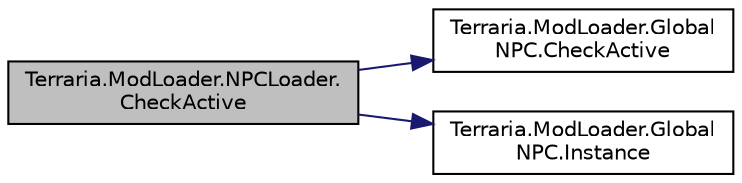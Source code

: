 digraph "Terraria.ModLoader.NPCLoader.CheckActive"
{
  edge [fontname="Helvetica",fontsize="10",labelfontname="Helvetica",labelfontsize="10"];
  node [fontname="Helvetica",fontsize="10",shape=record];
  rankdir="LR";
  Node54 [label="Terraria.ModLoader.NPCLoader.\lCheckActive",height=0.2,width=0.4,color="black", fillcolor="grey75", style="filled", fontcolor="black"];
  Node54 -> Node55 [color="midnightblue",fontsize="10",style="solid",fontname="Helvetica"];
  Node55 [label="Terraria.ModLoader.Global\lNPC.CheckActive",height=0.2,width=0.4,color="black", fillcolor="white", style="filled",URL="$class_terraria_1_1_mod_loader_1_1_global_n_p_c.html#a6803569c436f2938d5ac711920e706ec",tooltip="Whether or not to run the code for checking whether an NPC will remain active. Return false to stop t..."];
  Node54 -> Node56 [color="midnightblue",fontsize="10",style="solid",fontname="Helvetica"];
  Node56 [label="Terraria.ModLoader.Global\lNPC.Instance",height=0.2,width=0.4,color="black", fillcolor="white", style="filled",URL="$class_terraria_1_1_mod_loader_1_1_global_n_p_c.html#a864f48a10f6273f77c6a089b9baa8e4c"];
}
